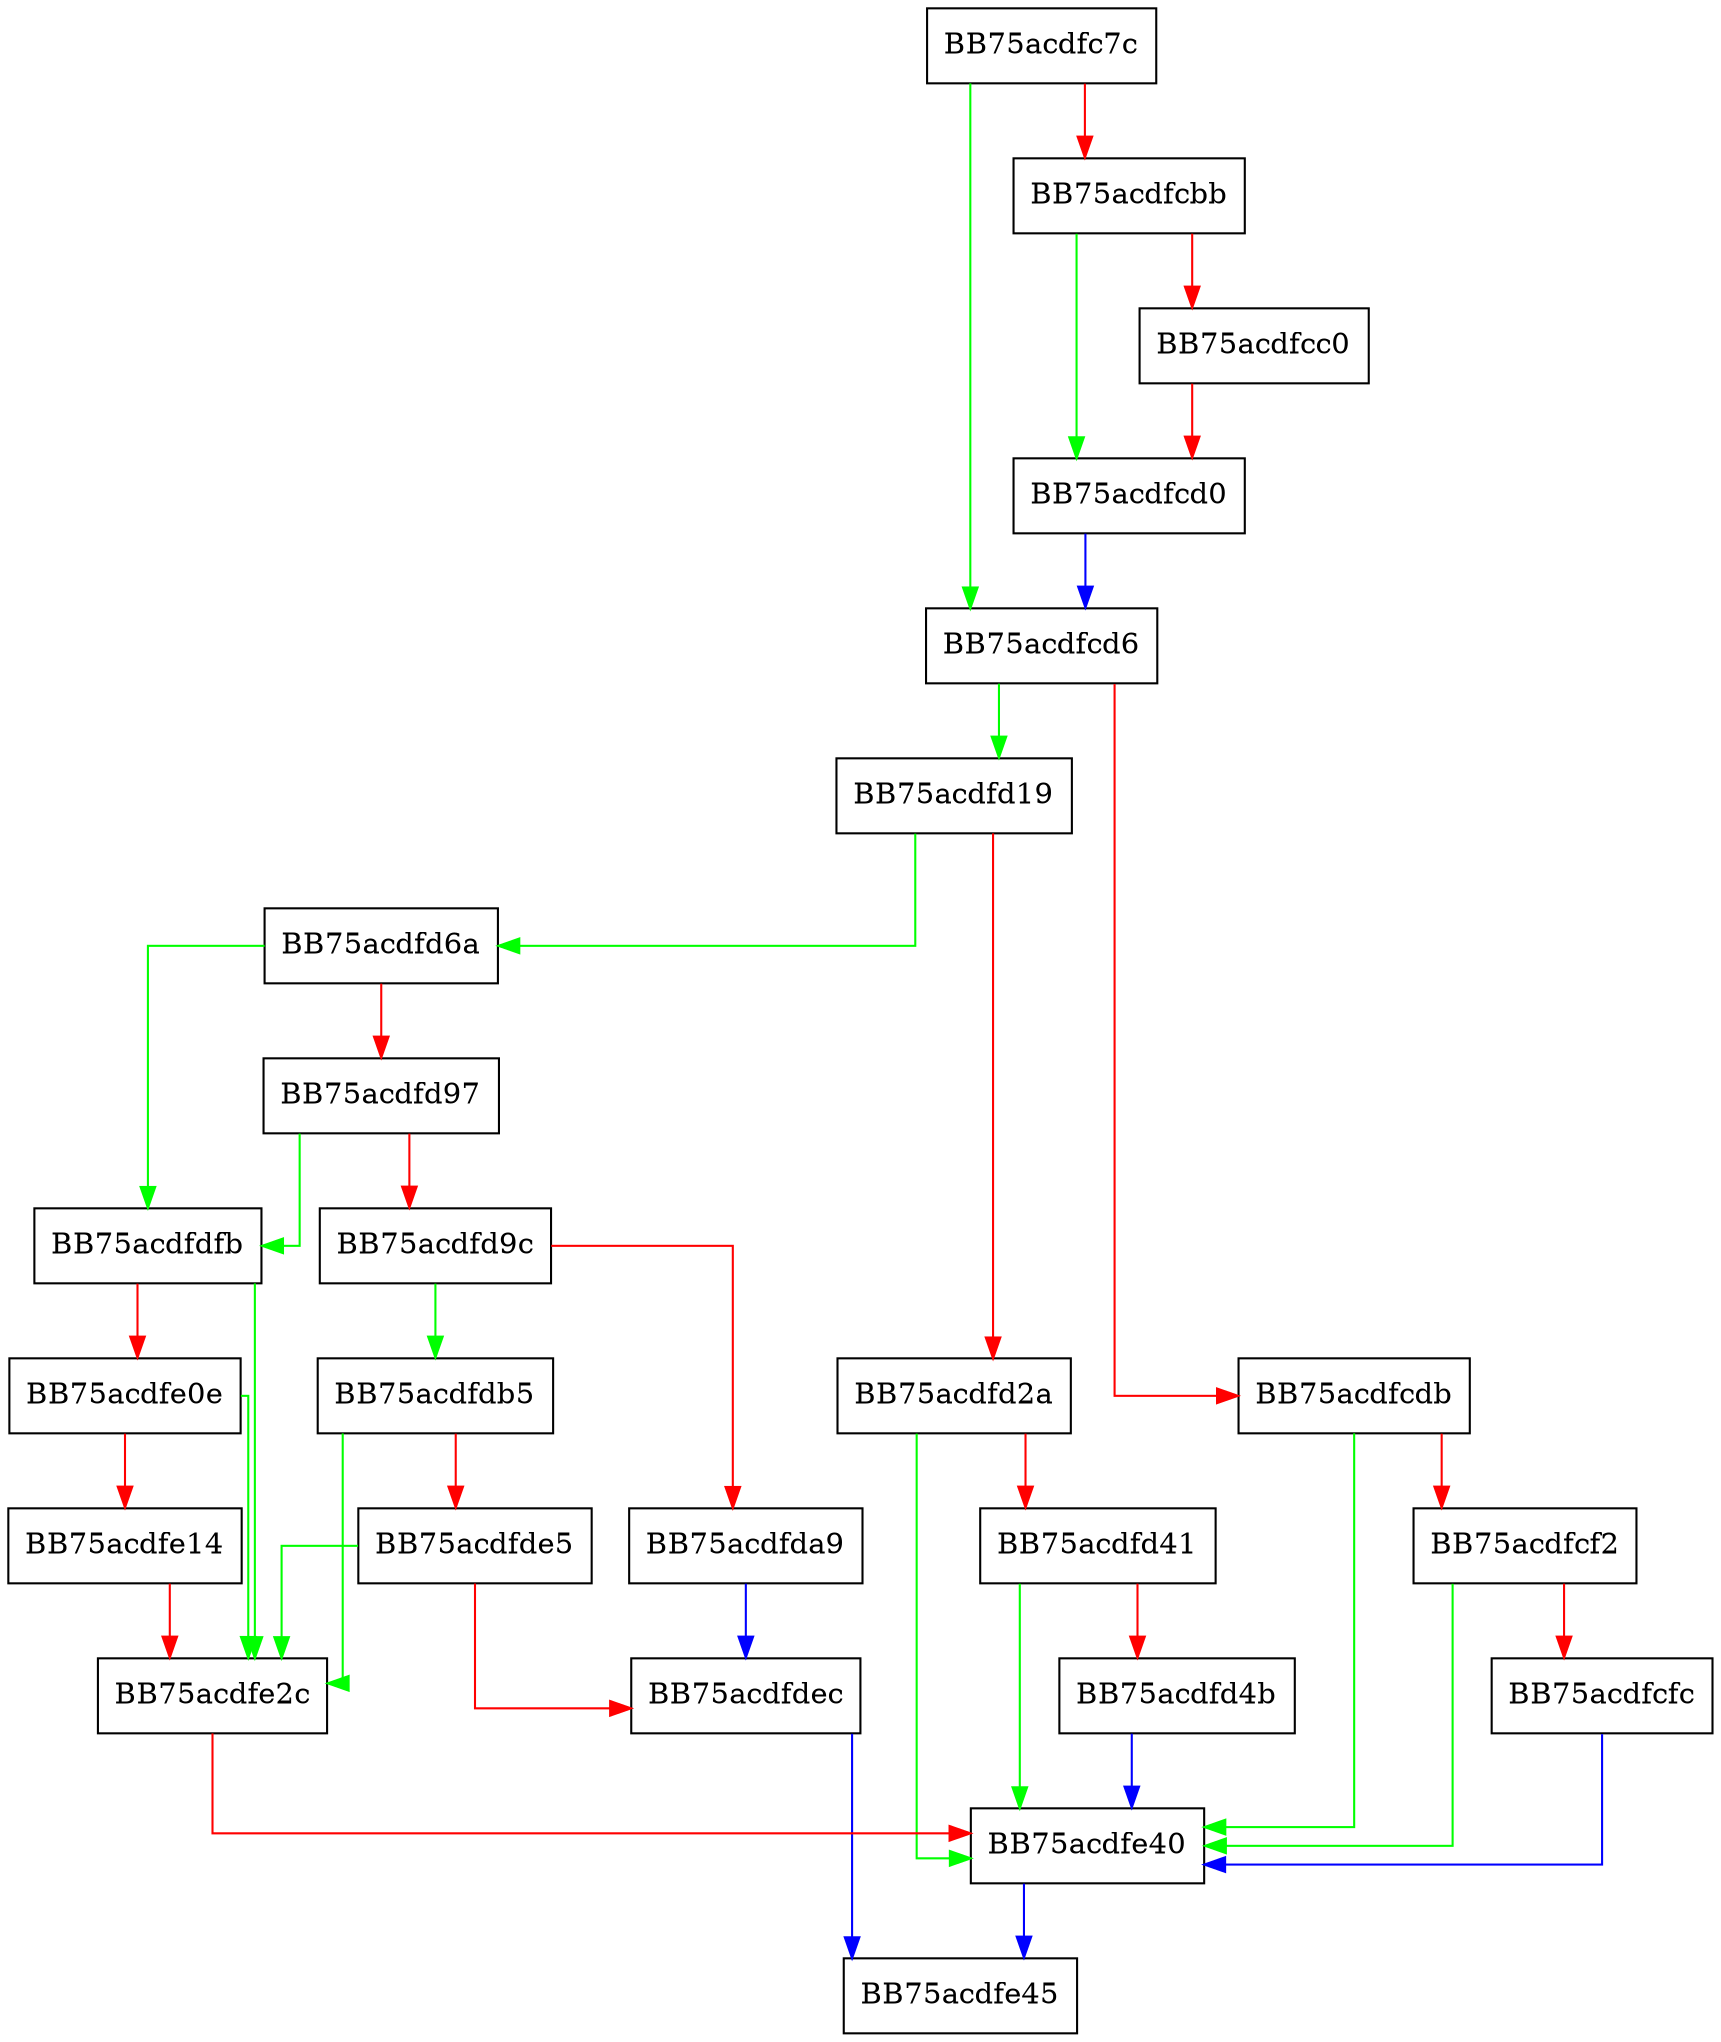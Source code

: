 digraph RegOpenUserRegistry {
  node [shape="box"];
  graph [splines=ortho];
  BB75acdfc7c -> BB75acdfcd6 [color="green"];
  BB75acdfc7c -> BB75acdfcbb [color="red"];
  BB75acdfcbb -> BB75acdfcd0 [color="green"];
  BB75acdfcbb -> BB75acdfcc0 [color="red"];
  BB75acdfcc0 -> BB75acdfcd0 [color="red"];
  BB75acdfcd0 -> BB75acdfcd6 [color="blue"];
  BB75acdfcd6 -> BB75acdfd19 [color="green"];
  BB75acdfcd6 -> BB75acdfcdb [color="red"];
  BB75acdfcdb -> BB75acdfe40 [color="green"];
  BB75acdfcdb -> BB75acdfcf2 [color="red"];
  BB75acdfcf2 -> BB75acdfe40 [color="green"];
  BB75acdfcf2 -> BB75acdfcfc [color="red"];
  BB75acdfcfc -> BB75acdfe40 [color="blue"];
  BB75acdfd19 -> BB75acdfd6a [color="green"];
  BB75acdfd19 -> BB75acdfd2a [color="red"];
  BB75acdfd2a -> BB75acdfe40 [color="green"];
  BB75acdfd2a -> BB75acdfd41 [color="red"];
  BB75acdfd41 -> BB75acdfe40 [color="green"];
  BB75acdfd41 -> BB75acdfd4b [color="red"];
  BB75acdfd4b -> BB75acdfe40 [color="blue"];
  BB75acdfd6a -> BB75acdfdfb [color="green"];
  BB75acdfd6a -> BB75acdfd97 [color="red"];
  BB75acdfd97 -> BB75acdfdfb [color="green"];
  BB75acdfd97 -> BB75acdfd9c [color="red"];
  BB75acdfd9c -> BB75acdfdb5 [color="green"];
  BB75acdfd9c -> BB75acdfda9 [color="red"];
  BB75acdfda9 -> BB75acdfdec [color="blue"];
  BB75acdfdb5 -> BB75acdfe2c [color="green"];
  BB75acdfdb5 -> BB75acdfde5 [color="red"];
  BB75acdfde5 -> BB75acdfe2c [color="green"];
  BB75acdfde5 -> BB75acdfdec [color="red"];
  BB75acdfdec -> BB75acdfe45 [color="blue"];
  BB75acdfdfb -> BB75acdfe2c [color="green"];
  BB75acdfdfb -> BB75acdfe0e [color="red"];
  BB75acdfe0e -> BB75acdfe2c [color="green"];
  BB75acdfe0e -> BB75acdfe14 [color="red"];
  BB75acdfe14 -> BB75acdfe2c [color="red"];
  BB75acdfe2c -> BB75acdfe40 [color="red"];
  BB75acdfe40 -> BB75acdfe45 [color="blue"];
}